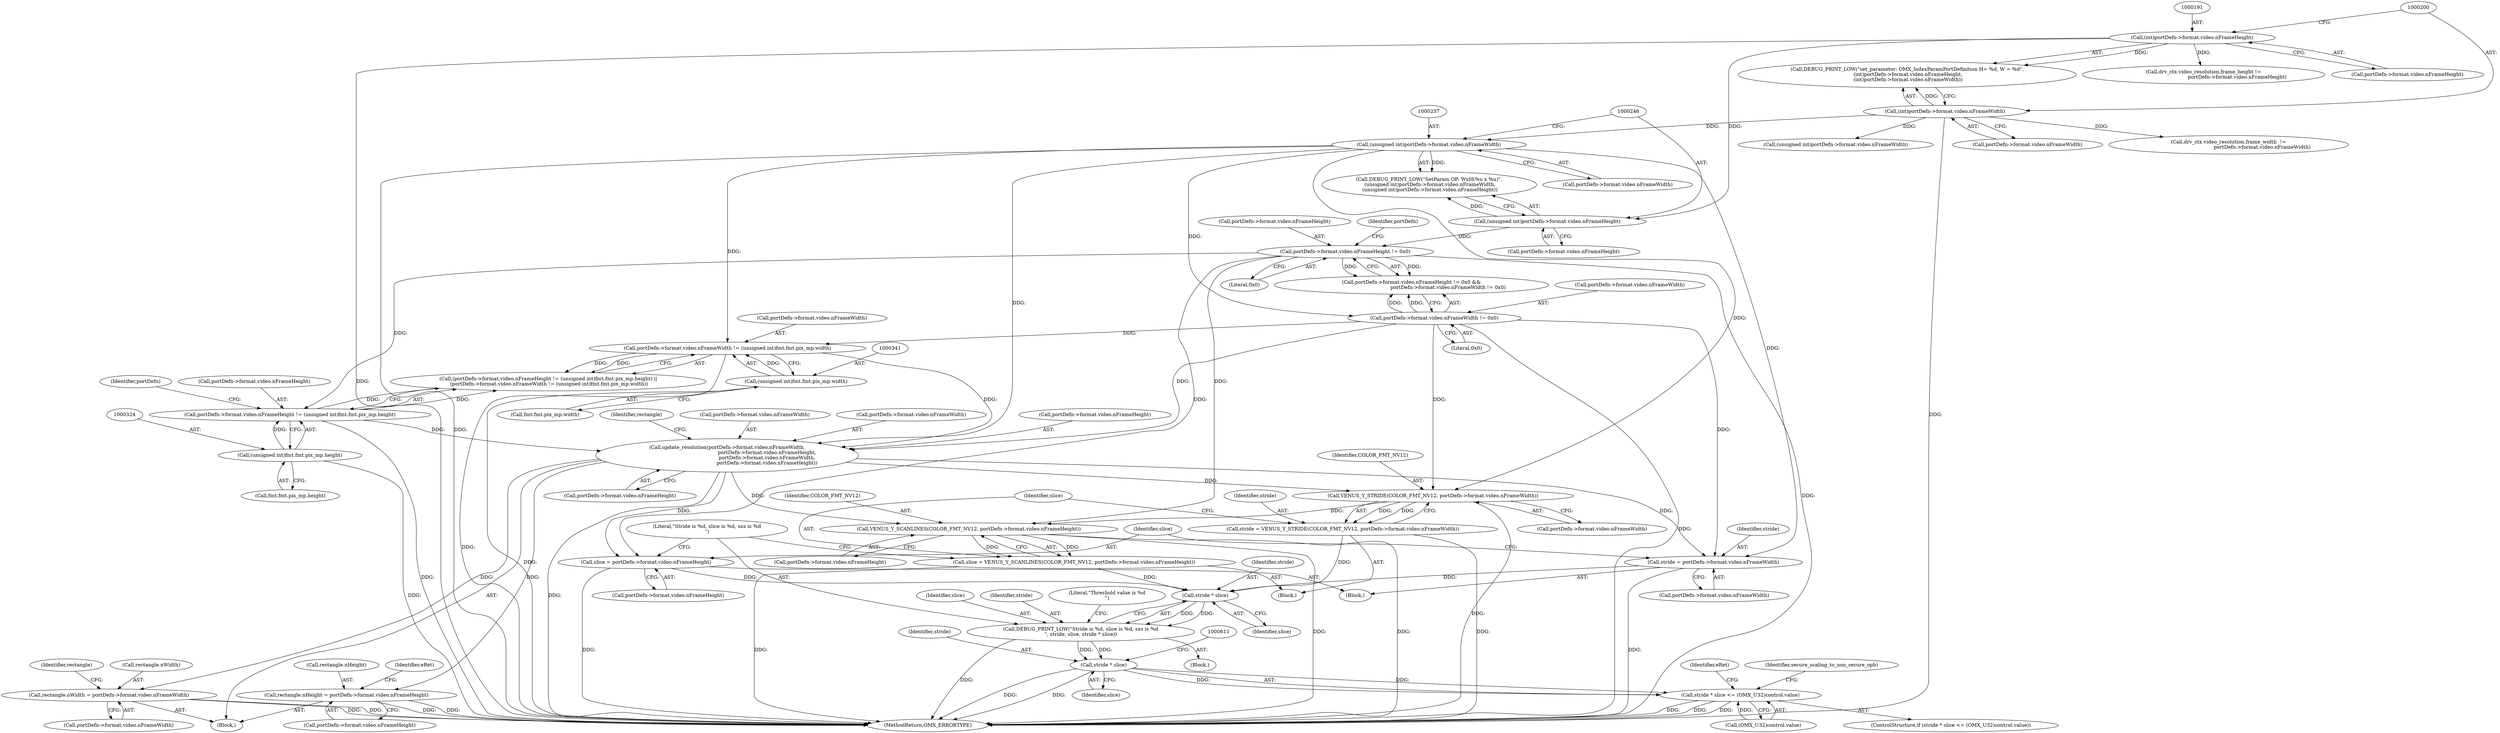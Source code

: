 digraph "0_Android_46e305be6e670a5a0041b0b4861122a0f1aabefa_2@API" {
"1000353" [label="(Call,update_resolution(portDefn->format.video.nFrameWidth,\n                                                   portDefn->format.video.nFrameHeight,\n                                                   portDefn->format.video.nFrameWidth,\n                                                   portDefn->format.video.nFrameHeight))"];
"1000332" [label="(Call,portDefn->format.video.nFrameWidth != (unsigned int)fmt.fmt.pix_mp.width)"];
"1000236" [label="(Call,(unsigned int)portDefn->format.video.nFrameWidth)"];
"1000199" [label="(Call,(int)portDefn->format.video.nFrameWidth)"];
"1000265" [label="(Call,portDefn->format.video.nFrameWidth != 0x0)"];
"1000340" [label="(Call,(unsigned int)fmt.fmt.pix_mp.width)"];
"1000315" [label="(Call,portDefn->format.video.nFrameHeight != (unsigned int)fmt.fmt.pix_mp.height)"];
"1000256" [label="(Call,portDefn->format.video.nFrameHeight != 0x0)"];
"1000245" [label="(Call,(unsigned int)portDefn->format.video.nFrameHeight)"];
"1000190" [label="(Call,(int)portDefn->format.video.nFrameHeight)"];
"1000323" [label="(Call,(unsigned int)fmt.fmt.pix_mp.height)"];
"1000392" [label="(Call,rectangle.nWidth = portDefn->format.video.nFrameWidth)"];
"1000403" [label="(Call,rectangle.nHeight = portDefn->format.video.nFrameHeight)"];
"1000553" [label="(Call,VENUS_Y_STRIDE(COLOR_FMT_NV12, portDefn->format.video.nFrameWidth))"];
"1000551" [label="(Call,stride = VENUS_Y_STRIDE(COLOR_FMT_NV12, portDefn->format.video.nFrameWidth))"];
"1000597" [label="(Call,stride * slice)"];
"1000593" [label="(Call,DEBUG_PRINT_LOW(\"Stride is %d, slice is %d, sxs is %d\n\", stride, slice, stride * slice))"];
"1000607" [label="(Call,stride * slice)"];
"1000606" [label="(Call,stride * slice <= (OMX_U32)control.value)"];
"1000564" [label="(Call,VENUS_Y_SCANLINES(COLOR_FMT_NV12, portDefn->format.video.nFrameHeight))"];
"1000562" [label="(Call,slice = VENUS_Y_SCANLINES(COLOR_FMT_NV12, portDefn->format.video.nFrameHeight))"];
"1000575" [label="(Call,stride = portDefn->format.video.nFrameWidth)"];
"1000584" [label="(Call,slice = portDefn->format.video.nFrameHeight)"];
"1000576" [label="(Identifier,stride)"];
"1000597" [label="(Call,stride * slice)"];
"1000264" [label="(Literal,0x0)"];
"1000552" [label="(Identifier,stride)"];
"1000257" [label="(Call,portDefn->format.video.nFrameHeight)"];
"1000609" [label="(Identifier,slice)"];
"1000201" [label="(Call,portDefn->format.video.nFrameWidth)"];
"1000375" [label="(Call,portDefn->format.video.nFrameHeight)"];
"1000405" [label="(Identifier,rectangle)"];
"1000332" [label="(Call,portDefn->format.video.nFrameWidth != (unsigned int)fmt.fmt.pix_mp.width)"];
"1000553" [label="(Call,VENUS_Y_STRIDE(COLOR_FMT_NV12, portDefn->format.video.nFrameWidth))"];
"1000325" [label="(Call,fmt.fmt.pix_mp.height)"];
"1000188" [label="(Call,DEBUG_PRINT_LOW(\"set_parameter: OMX_IndexParamPortDefinition H= %d, W = %d\",\n (int)portDefn->format.video.nFrameHeight,\n (int)portDefn->format.video.nFrameWidth))"];
"1000404" [label="(Call,rectangle.nHeight)"];
"1000316" [label="(Call,portDefn->format.video.nFrameHeight)"];
"1000594" [label="(Literal,\"Stride is %d, slice is %d, sxs is %d\n\")"];
"1000199" [label="(Call,(int)portDefn->format.video.nFrameWidth)"];
"1000361" [label="(Call,portDefn->format.video.nFrameHeight)"];
"1000596" [label="(Identifier,slice)"];
"1000336" [label="(Identifier,portDefn)"];
"1000564" [label="(Call,VENUS_Y_SCANLINES(COLOR_FMT_NV12, portDefn->format.video.nFrameHeight))"];
"1000541" [label="(Block,)"];
"1000265" [label="(Call,portDefn->format.video.nFrameWidth != 0x0)"];
"1000565" [label="(Identifier,COLOR_FMT_NV12)"];
"1000333" [label="(Call,portDefn->format.video.nFrameWidth)"];
"1000595" [label="(Identifier,stride)"];
"1000392" [label="(Call,rectangle.nWidth = portDefn->format.video.nFrameWidth)"];
"1000415" [label="(Identifier,eRet)"];
"1000554" [label="(Identifier,COLOR_FMT_NV12)"];
"1000550" [label="(Block,)"];
"1000577" [label="(Call,portDefn->format.video.nFrameWidth)"];
"1001009" [label="(Call,drv_ctx.video_resolution.frame_height !=\n                                           portDefn->format.video.nFrameHeight)"];
"1000555" [label="(Call,portDefn->format.video.nFrameWidth)"];
"1000384" [label="(Identifier,rectangle)"];
"1000323" [label="(Call,(unsigned int)fmt.fmt.pix_mp.height)"];
"1000245" [label="(Call,(unsigned int)portDefn->format.video.nFrameHeight)"];
"1000396" [label="(Call,portDefn->format.video.nFrameWidth)"];
"1000393" [label="(Call,rectangle.nWidth)"];
"1000586" [label="(Call,portDefn->format.video.nFrameHeight)"];
"1000190" [label="(Call,(int)portDefn->format.video.nFrameHeight)"];
"1000585" [label="(Identifier,slice)"];
"1000342" [label="(Call,fmt.fmt.pix_mp.width)"];
"1000314" [label="(Call,(portDefn->format.video.nFrameHeight != (unsigned int)fmt.fmt.pix_mp.height) ||\n (portDefn->format.video.nFrameWidth != (unsigned int)fmt.fmt.pix_mp.width))"];
"1000269" [label="(Identifier,portDefn)"];
"1000315" [label="(Call,portDefn->format.video.nFrameHeight != (unsigned int)fmt.fmt.pix_mp.height)"];
"1000266" [label="(Call,portDefn->format.video.nFrameWidth)"];
"1000606" [label="(Call,stride * slice <= (OMX_U32)control.value)"];
"1000234" [label="(Call,DEBUG_PRINT_LOW(\"SetParam OP: WxH(%u x %u)\",\n (unsigned int)portDefn->format.video.nFrameWidth,\n (unsigned int)portDefn->format.video.nFrameHeight))"];
"1000407" [label="(Call,portDefn->format.video.nFrameHeight)"];
"1000607" [label="(Call,stride * slice)"];
"1000238" [label="(Call,portDefn->format.video.nFrameWidth)"];
"1000617" [label="(Identifier,secure_scaling_to_non_secure_opb)"];
"1000574" [label="(Block,)"];
"1001022" [label="(Call,drv_ctx.video_resolution.frame_width  !=\n                                           portDefn->format.video.nFrameWidth)"];
"1003158" [label="(MethodReturn,OMX_ERRORTYPE)"];
"1000563" [label="(Identifier,slice)"];
"1000562" [label="(Call,slice = VENUS_Y_SCANLINES(COLOR_FMT_NV12, portDefn->format.video.nFrameHeight))"];
"1000605" [label="(ControlStructure,if (stride * slice <= (OMX_U32)control.value))"];
"1000255" [label="(Call,portDefn->format.video.nFrameHeight != 0x0 &&\n                                               portDefn->format.video.nFrameWidth != 0x0)"];
"1000610" [label="(Call,(OMX_U32)control.value)"];
"1000192" [label="(Call,portDefn->format.video.nFrameHeight)"];
"1000575" [label="(Call,stride = portDefn->format.video.nFrameWidth)"];
"1000599" [label="(Identifier,slice)"];
"1000598" [label="(Identifier,stride)"];
"1000584" [label="(Call,slice = portDefn->format.video.nFrameHeight)"];
"1000608" [label="(Identifier,stride)"];
"1000368" [label="(Call,portDefn->format.video.nFrameWidth)"];
"1000648" [label="(Identifier,eRet)"];
"1000247" [label="(Call,portDefn->format.video.nFrameHeight)"];
"1000354" [label="(Call,portDefn->format.video.nFrameWidth)"];
"1000256" [label="(Call,portDefn->format.video.nFrameHeight != 0x0)"];
"1000601" [label="(Literal,\"Threshold value is %d\n\")"];
"1000236" [label="(Call,(unsigned int)portDefn->format.video.nFrameWidth)"];
"1000566" [label="(Call,portDefn->format.video.nFrameHeight)"];
"1001038" [label="(Call,(unsigned int)portDefn->format.video.nFrameWidth)"];
"1000593" [label="(Call,DEBUG_PRINT_LOW(\"Stride is %d, slice is %d, sxs is %d\n\", stride, slice, stride * slice))"];
"1000273" [label="(Literal,0x0)"];
"1000551" [label="(Call,stride = VENUS_Y_STRIDE(COLOR_FMT_NV12, portDefn->format.video.nFrameWidth))"];
"1000340" [label="(Call,(unsigned int)fmt.fmt.pix_mp.width)"];
"1000353" [label="(Call,update_resolution(portDefn->format.video.nFrameWidth,\n                                                   portDefn->format.video.nFrameHeight,\n                                                   portDefn->format.video.nFrameWidth,\n                                                   portDefn->format.video.nFrameHeight))"];
"1000403" [label="(Call,rectangle.nHeight = portDefn->format.video.nFrameHeight)"];
"1000274" [label="(Block,)"];
"1000353" -> "1000274"  [label="AST: "];
"1000353" -> "1000375"  [label="CFG: "];
"1000354" -> "1000353"  [label="AST: "];
"1000361" -> "1000353"  [label="AST: "];
"1000368" -> "1000353"  [label="AST: "];
"1000375" -> "1000353"  [label="AST: "];
"1000384" -> "1000353"  [label="CFG: "];
"1000353" -> "1003158"  [label="DDG: "];
"1000332" -> "1000353"  [label="DDG: "];
"1000236" -> "1000353"  [label="DDG: "];
"1000265" -> "1000353"  [label="DDG: "];
"1000315" -> "1000353"  [label="DDG: "];
"1000353" -> "1000392"  [label="DDG: "];
"1000353" -> "1000403"  [label="DDG: "];
"1000353" -> "1000553"  [label="DDG: "];
"1000353" -> "1000564"  [label="DDG: "];
"1000353" -> "1000575"  [label="DDG: "];
"1000353" -> "1000584"  [label="DDG: "];
"1000332" -> "1000314"  [label="AST: "];
"1000332" -> "1000340"  [label="CFG: "];
"1000333" -> "1000332"  [label="AST: "];
"1000340" -> "1000332"  [label="AST: "];
"1000314" -> "1000332"  [label="CFG: "];
"1000332" -> "1003158"  [label="DDG: "];
"1000332" -> "1000314"  [label="DDG: "];
"1000332" -> "1000314"  [label="DDG: "];
"1000236" -> "1000332"  [label="DDG: "];
"1000265" -> "1000332"  [label="DDG: "];
"1000340" -> "1000332"  [label="DDG: "];
"1000236" -> "1000234"  [label="AST: "];
"1000236" -> "1000238"  [label="CFG: "];
"1000237" -> "1000236"  [label="AST: "];
"1000238" -> "1000236"  [label="AST: "];
"1000246" -> "1000236"  [label="CFG: "];
"1000236" -> "1003158"  [label="DDG: "];
"1000236" -> "1000234"  [label="DDG: "];
"1000199" -> "1000236"  [label="DDG: "];
"1000236" -> "1000265"  [label="DDG: "];
"1000236" -> "1000553"  [label="DDG: "];
"1000236" -> "1000575"  [label="DDG: "];
"1000199" -> "1000188"  [label="AST: "];
"1000199" -> "1000201"  [label="CFG: "];
"1000200" -> "1000199"  [label="AST: "];
"1000201" -> "1000199"  [label="AST: "];
"1000188" -> "1000199"  [label="CFG: "];
"1000199" -> "1003158"  [label="DDG: "];
"1000199" -> "1000188"  [label="DDG: "];
"1000199" -> "1001022"  [label="DDG: "];
"1000199" -> "1001038"  [label="DDG: "];
"1000265" -> "1000255"  [label="AST: "];
"1000265" -> "1000273"  [label="CFG: "];
"1000266" -> "1000265"  [label="AST: "];
"1000273" -> "1000265"  [label="AST: "];
"1000255" -> "1000265"  [label="CFG: "];
"1000265" -> "1003158"  [label="DDG: "];
"1000265" -> "1000255"  [label="DDG: "];
"1000265" -> "1000255"  [label="DDG: "];
"1000265" -> "1000553"  [label="DDG: "];
"1000265" -> "1000575"  [label="DDG: "];
"1000340" -> "1000342"  [label="CFG: "];
"1000341" -> "1000340"  [label="AST: "];
"1000342" -> "1000340"  [label="AST: "];
"1000340" -> "1003158"  [label="DDG: "];
"1000315" -> "1000314"  [label="AST: "];
"1000315" -> "1000323"  [label="CFG: "];
"1000316" -> "1000315"  [label="AST: "];
"1000323" -> "1000315"  [label="AST: "];
"1000336" -> "1000315"  [label="CFG: "];
"1000314" -> "1000315"  [label="CFG: "];
"1000315" -> "1003158"  [label="DDG: "];
"1000315" -> "1000314"  [label="DDG: "];
"1000315" -> "1000314"  [label="DDG: "];
"1000256" -> "1000315"  [label="DDG: "];
"1000323" -> "1000315"  [label="DDG: "];
"1000256" -> "1000255"  [label="AST: "];
"1000256" -> "1000264"  [label="CFG: "];
"1000257" -> "1000256"  [label="AST: "];
"1000264" -> "1000256"  [label="AST: "];
"1000269" -> "1000256"  [label="CFG: "];
"1000255" -> "1000256"  [label="CFG: "];
"1000256" -> "1003158"  [label="DDG: "];
"1000256" -> "1000255"  [label="DDG: "];
"1000256" -> "1000255"  [label="DDG: "];
"1000245" -> "1000256"  [label="DDG: "];
"1000256" -> "1000564"  [label="DDG: "];
"1000256" -> "1000584"  [label="DDG: "];
"1000245" -> "1000234"  [label="AST: "];
"1000245" -> "1000247"  [label="CFG: "];
"1000246" -> "1000245"  [label="AST: "];
"1000247" -> "1000245"  [label="AST: "];
"1000234" -> "1000245"  [label="CFG: "];
"1000245" -> "1000234"  [label="DDG: "];
"1000190" -> "1000245"  [label="DDG: "];
"1000190" -> "1000188"  [label="AST: "];
"1000190" -> "1000192"  [label="CFG: "];
"1000191" -> "1000190"  [label="AST: "];
"1000192" -> "1000190"  [label="AST: "];
"1000200" -> "1000190"  [label="CFG: "];
"1000190" -> "1003158"  [label="DDG: "];
"1000190" -> "1000188"  [label="DDG: "];
"1000190" -> "1001009"  [label="DDG: "];
"1000323" -> "1000325"  [label="CFG: "];
"1000324" -> "1000323"  [label="AST: "];
"1000325" -> "1000323"  [label="AST: "];
"1000323" -> "1003158"  [label="DDG: "];
"1000392" -> "1000274"  [label="AST: "];
"1000392" -> "1000396"  [label="CFG: "];
"1000393" -> "1000392"  [label="AST: "];
"1000396" -> "1000392"  [label="AST: "];
"1000405" -> "1000392"  [label="CFG: "];
"1000392" -> "1003158"  [label="DDG: "];
"1000392" -> "1003158"  [label="DDG: "];
"1000403" -> "1000274"  [label="AST: "];
"1000403" -> "1000407"  [label="CFG: "];
"1000404" -> "1000403"  [label="AST: "];
"1000407" -> "1000403"  [label="AST: "];
"1000415" -> "1000403"  [label="CFG: "];
"1000403" -> "1003158"  [label="DDG: "];
"1000403" -> "1003158"  [label="DDG: "];
"1000553" -> "1000551"  [label="AST: "];
"1000553" -> "1000555"  [label="CFG: "];
"1000554" -> "1000553"  [label="AST: "];
"1000555" -> "1000553"  [label="AST: "];
"1000551" -> "1000553"  [label="CFG: "];
"1000553" -> "1003158"  [label="DDG: "];
"1000553" -> "1000551"  [label="DDG: "];
"1000553" -> "1000551"  [label="DDG: "];
"1000553" -> "1000564"  [label="DDG: "];
"1000551" -> "1000550"  [label="AST: "];
"1000552" -> "1000551"  [label="AST: "];
"1000563" -> "1000551"  [label="CFG: "];
"1000551" -> "1003158"  [label="DDG: "];
"1000551" -> "1000597"  [label="DDG: "];
"1000597" -> "1000593"  [label="AST: "];
"1000597" -> "1000599"  [label="CFG: "];
"1000598" -> "1000597"  [label="AST: "];
"1000599" -> "1000597"  [label="AST: "];
"1000593" -> "1000597"  [label="CFG: "];
"1000597" -> "1000593"  [label="DDG: "];
"1000597" -> "1000593"  [label="DDG: "];
"1000575" -> "1000597"  [label="DDG: "];
"1000562" -> "1000597"  [label="DDG: "];
"1000584" -> "1000597"  [label="DDG: "];
"1000593" -> "1000541"  [label="AST: "];
"1000594" -> "1000593"  [label="AST: "];
"1000595" -> "1000593"  [label="AST: "];
"1000596" -> "1000593"  [label="AST: "];
"1000601" -> "1000593"  [label="CFG: "];
"1000593" -> "1003158"  [label="DDG: "];
"1000593" -> "1000607"  [label="DDG: "];
"1000593" -> "1000607"  [label="DDG: "];
"1000607" -> "1000606"  [label="AST: "];
"1000607" -> "1000609"  [label="CFG: "];
"1000608" -> "1000607"  [label="AST: "];
"1000609" -> "1000607"  [label="AST: "];
"1000611" -> "1000607"  [label="CFG: "];
"1000607" -> "1003158"  [label="DDG: "];
"1000607" -> "1003158"  [label="DDG: "];
"1000607" -> "1000606"  [label="DDG: "];
"1000607" -> "1000606"  [label="DDG: "];
"1000606" -> "1000605"  [label="AST: "];
"1000606" -> "1000610"  [label="CFG: "];
"1000610" -> "1000606"  [label="AST: "];
"1000617" -> "1000606"  [label="CFG: "];
"1000648" -> "1000606"  [label="CFG: "];
"1000606" -> "1003158"  [label="DDG: "];
"1000606" -> "1003158"  [label="DDG: "];
"1000606" -> "1003158"  [label="DDG: "];
"1000610" -> "1000606"  [label="DDG: "];
"1000564" -> "1000562"  [label="AST: "];
"1000564" -> "1000566"  [label="CFG: "];
"1000565" -> "1000564"  [label="AST: "];
"1000566" -> "1000564"  [label="AST: "];
"1000562" -> "1000564"  [label="CFG: "];
"1000564" -> "1003158"  [label="DDG: "];
"1000564" -> "1003158"  [label="DDG: "];
"1000564" -> "1000562"  [label="DDG: "];
"1000564" -> "1000562"  [label="DDG: "];
"1000562" -> "1000550"  [label="AST: "];
"1000563" -> "1000562"  [label="AST: "];
"1000594" -> "1000562"  [label="CFG: "];
"1000562" -> "1003158"  [label="DDG: "];
"1000575" -> "1000574"  [label="AST: "];
"1000575" -> "1000577"  [label="CFG: "];
"1000576" -> "1000575"  [label="AST: "];
"1000577" -> "1000575"  [label="AST: "];
"1000585" -> "1000575"  [label="CFG: "];
"1000575" -> "1003158"  [label="DDG: "];
"1000584" -> "1000574"  [label="AST: "];
"1000584" -> "1000586"  [label="CFG: "];
"1000585" -> "1000584"  [label="AST: "];
"1000586" -> "1000584"  [label="AST: "];
"1000594" -> "1000584"  [label="CFG: "];
"1000584" -> "1003158"  [label="DDG: "];
}
